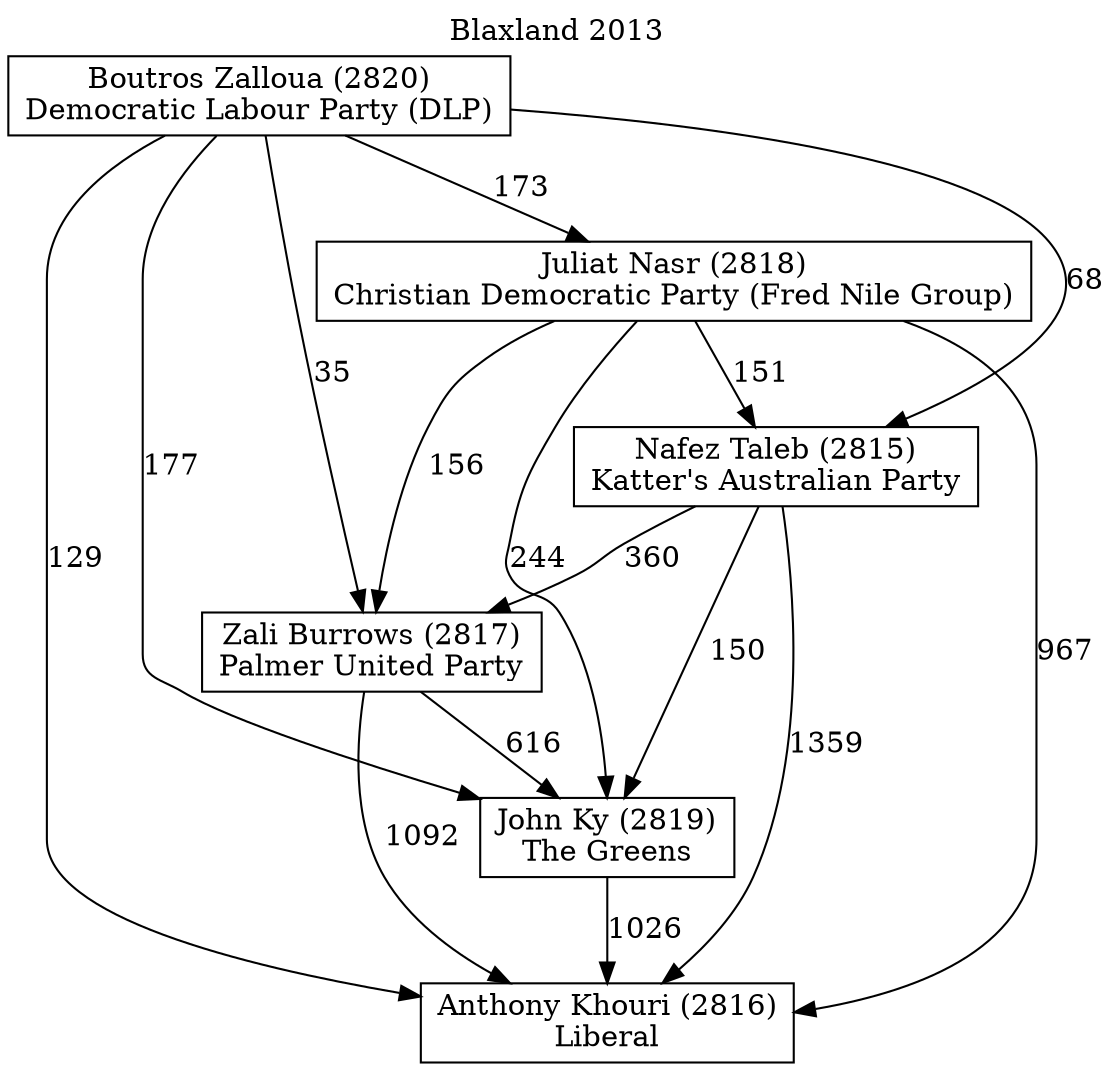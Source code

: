 // House preference flow
digraph "Anthony Khouri (2816)_Blaxland_2013" {
	graph [label="Blaxland 2013" labelloc=t mclimit=2]
	node [shape=box]
	"Anthony Khouri (2816)" [label="Anthony Khouri (2816)
Liberal"]
	"John Ky (2819)" [label="John Ky (2819)
The Greens"]
	"Zali Burrows (2817)" [label="Zali Burrows (2817)
Palmer United Party"]
	"Nafez Taleb (2815)" [label="Nafez Taleb (2815)
Katter's Australian Party"]
	"Juliat Nasr (2818)" [label="Juliat Nasr (2818)
Christian Democratic Party (Fred Nile Group)"]
	"Boutros Zalloua (2820)" [label="Boutros Zalloua (2820)
Democratic Labour Party (DLP)"]
	"John Ky (2819)" -> "Anthony Khouri (2816)" [label=1026]
	"Zali Burrows (2817)" -> "John Ky (2819)" [label=616]
	"Nafez Taleb (2815)" -> "Zali Burrows (2817)" [label=360]
	"Juliat Nasr (2818)" -> "Nafez Taleb (2815)" [label=151]
	"Boutros Zalloua (2820)" -> "Juliat Nasr (2818)" [label=173]
	"Zali Burrows (2817)" -> "Anthony Khouri (2816)" [label=1092]
	"Nafez Taleb (2815)" -> "Anthony Khouri (2816)" [label=1359]
	"Juliat Nasr (2818)" -> "Anthony Khouri (2816)" [label=967]
	"Boutros Zalloua (2820)" -> "Anthony Khouri (2816)" [label=129]
	"Boutros Zalloua (2820)" -> "Nafez Taleb (2815)" [label=68]
	"Juliat Nasr (2818)" -> "Zali Burrows (2817)" [label=156]
	"Boutros Zalloua (2820)" -> "Zali Burrows (2817)" [label=35]
	"Nafez Taleb (2815)" -> "John Ky (2819)" [label=150]
	"Juliat Nasr (2818)" -> "John Ky (2819)" [label=244]
	"Boutros Zalloua (2820)" -> "John Ky (2819)" [label=177]
}
